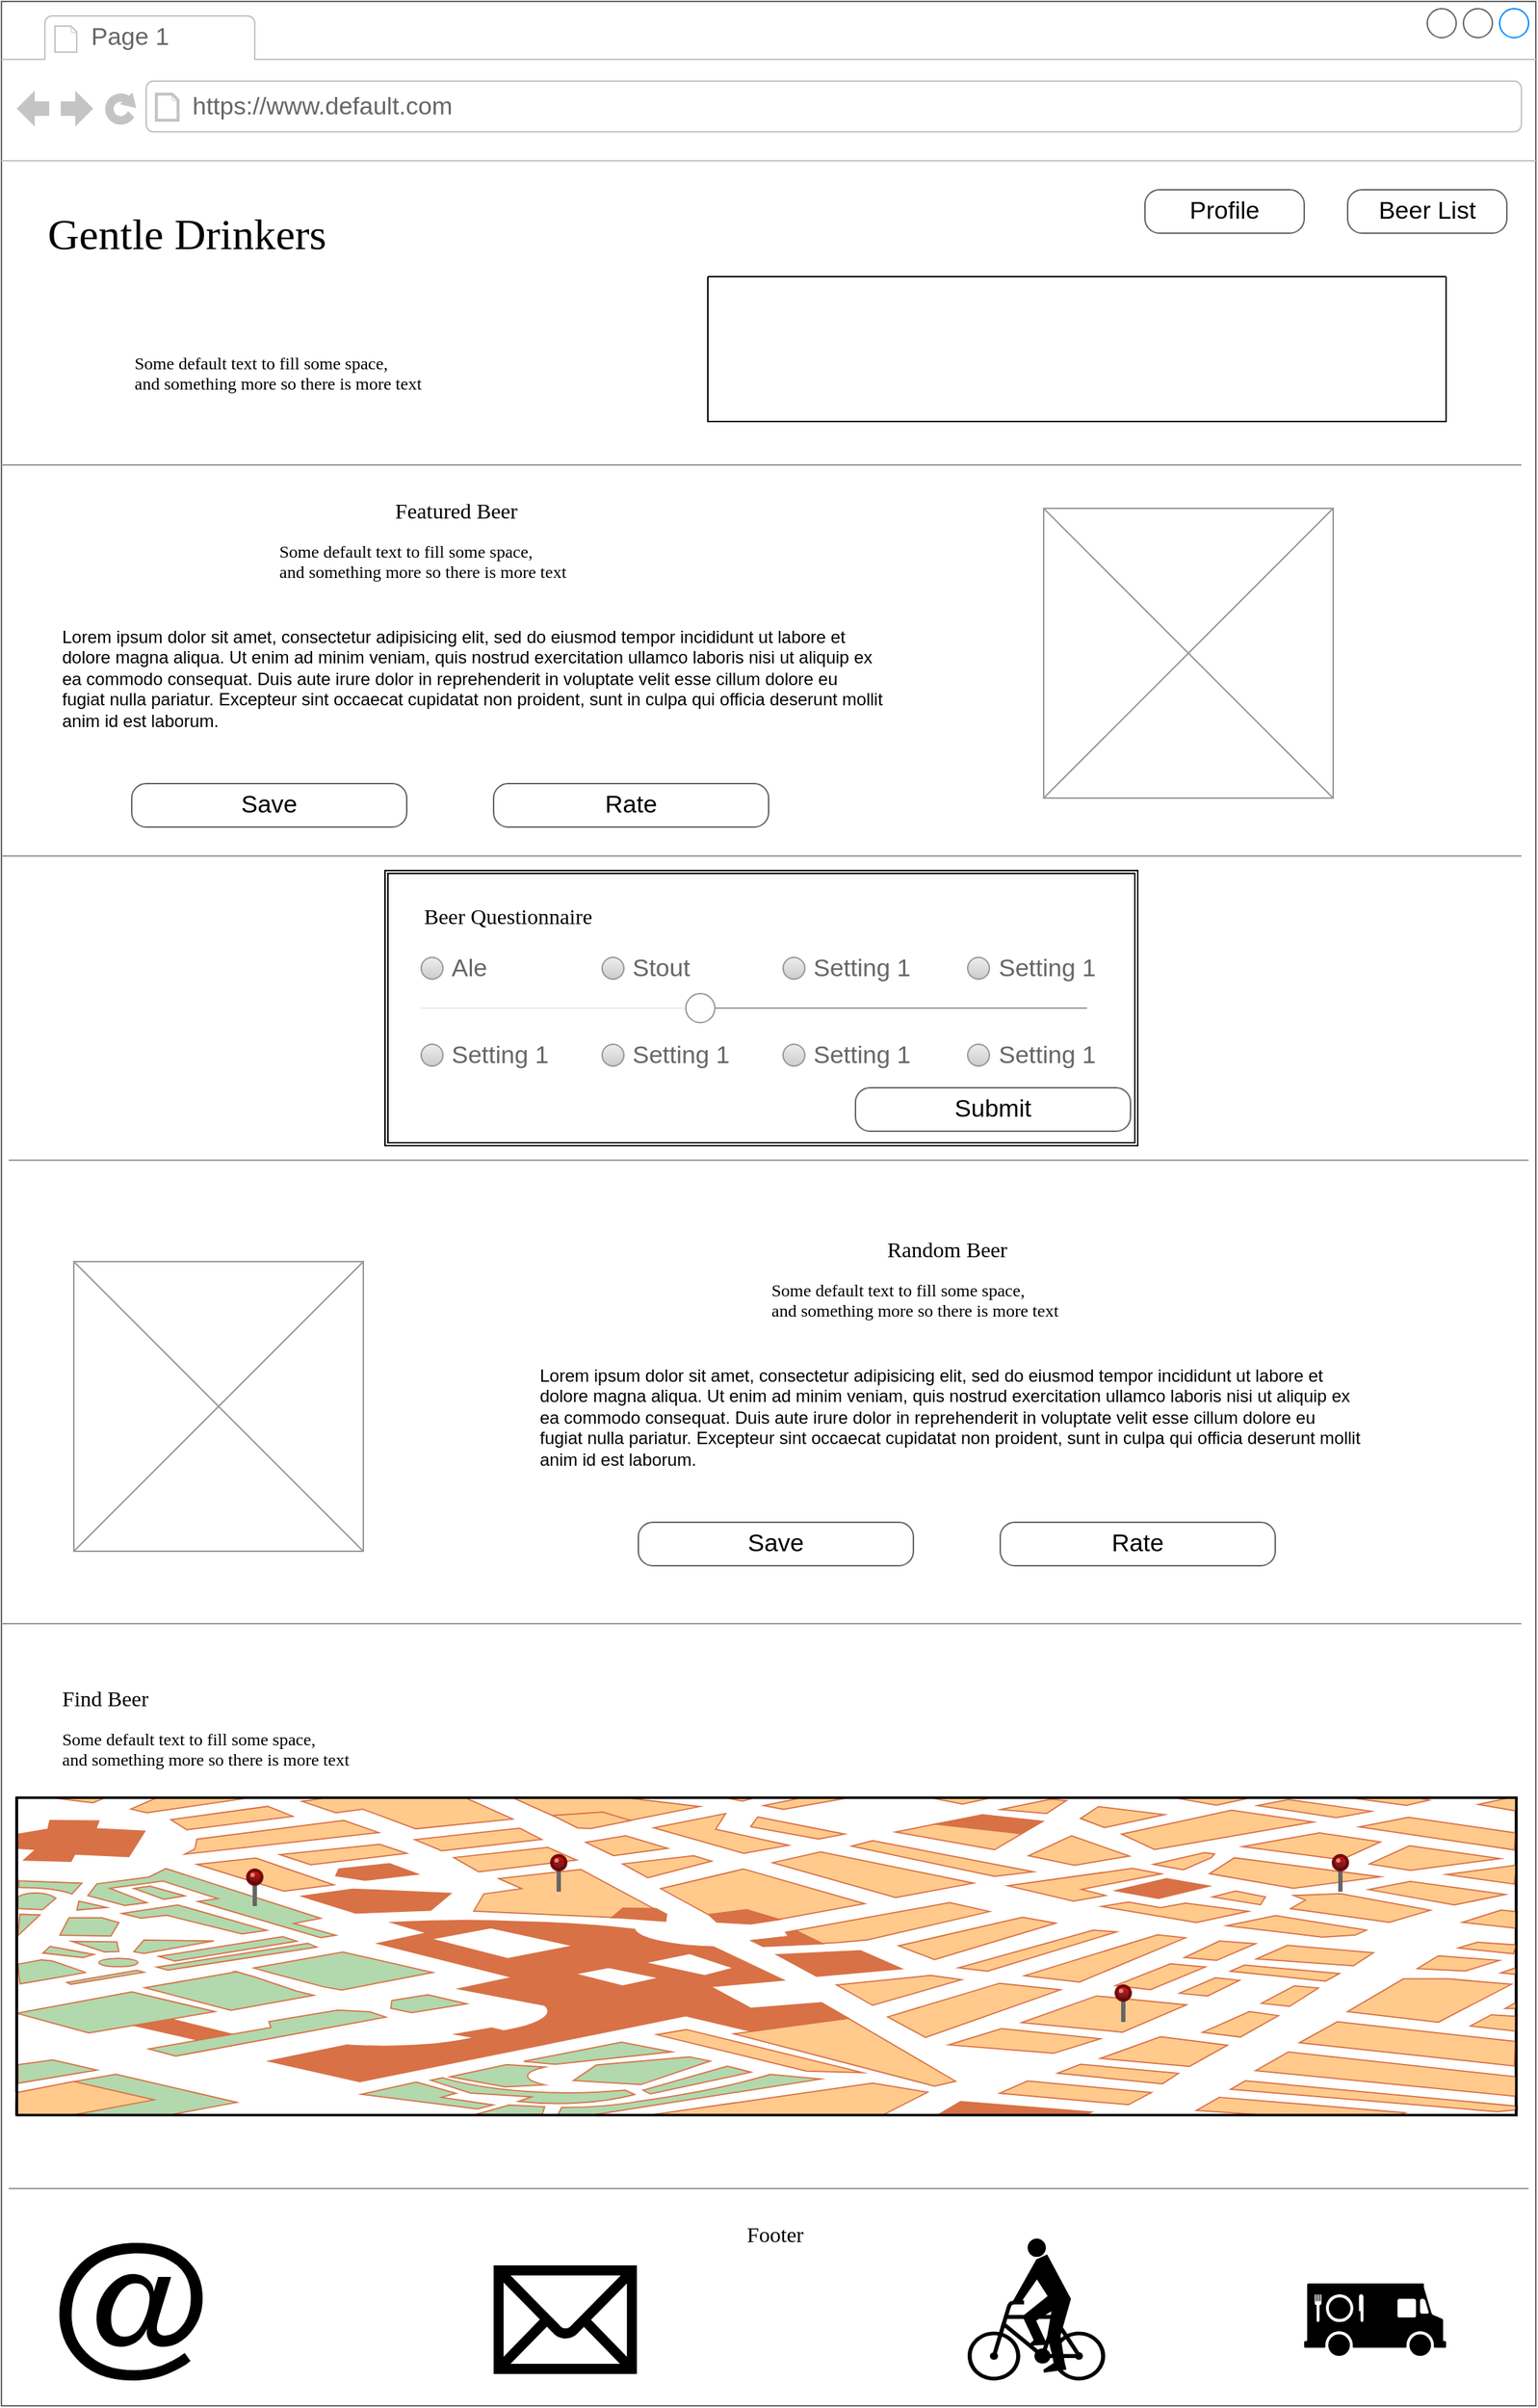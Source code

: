<mxfile version="14.9.8" type="device" pages="4"><diagram name="Page-1" id="2cc2dc42-3aac-f2a9-1cec-7a8b7cbee084"><mxGraphModel dx="2844" dy="1810" grid="1" gridSize="10" guides="1" tooltips="1" connect="1" arrows="1" fold="1" page="1" pageScale="1" pageWidth="1100" pageHeight="850" background="#ffffff" math="0" shadow="0"><root><mxCell id="0"/><mxCell id="1" parent="0"/><mxCell id="7026571954dc6520-1" value="" style="strokeWidth=1;shadow=0;dashed=0;align=center;html=1;shape=mxgraph.mockup.containers.browserWindow;rSize=0;strokeColor=#666666;mainText=,;recursiveResize=0;rounded=0;labelBackgroundColor=none;fontFamily=Verdana;fontSize=12" parent="1" vertex="1"><mxGeometry x="30" y="20" width="1060" height="1660" as="geometry"/></mxCell><mxCell id="7026571954dc6520-2" value="Page 1" style="strokeWidth=1;shadow=0;dashed=0;align=center;html=1;shape=mxgraph.mockup.containers.anchor;fontSize=17;fontColor=#666666;align=left;" parent="7026571954dc6520-1" vertex="1"><mxGeometry x="60" y="12" width="110" height="26" as="geometry"/></mxCell><mxCell id="7026571954dc6520-3" value="https://www.default.com" style="strokeWidth=1;shadow=0;dashed=0;align=center;html=1;shape=mxgraph.mockup.containers.anchor;rSize=0;fontSize=17;fontColor=#666666;align=left;" parent="7026571954dc6520-1" vertex="1"><mxGeometry x="130" y="60" width="250" height="26" as="geometry"/></mxCell><mxCell id="7026571954dc6520-4" value="Gentle Drinkers" style="text;html=1;points=[];align=left;verticalAlign=top;spacingTop=-4;fontSize=30;fontFamily=Verdana" parent="7026571954dc6520-1" vertex="1"><mxGeometry x="30" y="140" width="340" height="50" as="geometry"/></mxCell><mxCell id="7026571954dc6520-7" value="Some default text to fill some space, and&amp;nbsp;&lt;span&gt;something more so there is more text&lt;/span&gt;" style="text;html=1;points=[];align=left;verticalAlign=top;spacingTop=-4;fontSize=12;fontFamily=Verdana;whiteSpace=wrap;" parent="7026571954dc6520-1" vertex="1"><mxGeometry x="90" y="240" width="240" height="40" as="geometry"/></mxCell><mxCell id="7026571954dc6520-15" value="" style="verticalLabelPosition=bottom;shadow=0;dashed=0;align=center;html=1;verticalAlign=top;strokeWidth=1;shape=mxgraph.mockup.markup.line;strokeColor=#999999;rounded=0;labelBackgroundColor=none;fillColor=#ffffff;fontFamily=Verdana;fontSize=12;fontColor=#000000;" parent="7026571954dc6520-1" vertex="1"><mxGeometry y="310" width="1050" height="20" as="geometry"/></mxCell><mxCell id="7026571954dc6520-16" value="Featured Beer" style="text;html=1;points=[];align=left;verticalAlign=top;spacingTop=-4;fontSize=15;fontFamily=Verdana" parent="7026571954dc6520-1" vertex="1"><mxGeometry x="270" y="340" width="170" height="30" as="geometry"/></mxCell><mxCell id="7026571954dc6520-17" value="Lorem ipsum dolor sit amet, consectetur adipisicing elit, sed do eiusmod tempor incididunt ut labore et dolore magna aliqua. Ut enim ad minim veniam, quis nostrud exercitation ullamco laboris nisi ut aliquip ex ea commodo consequat. Duis aute irure dolor in reprehenderit in voluptate velit esse cillum dolore eu fugiat nulla pariatur. Excepteur sint occaecat cupidatat non proident, sunt in culpa qui officia deserunt mollit anim id est laborum.&lt;br&gt;" style="text;spacingTop=-5;whiteSpace=wrap;html=1;align=left;fontSize=12;fontFamily=Helvetica;fillColor=none;strokeColor=none;rounded=0;shadow=1;labelBackgroundColor=none;" parent="7026571954dc6520-1" vertex="1"><mxGeometry x="40" y="430" width="570" height="80" as="geometry"/></mxCell><mxCell id="7026571954dc6520-18" value="Save" style="strokeWidth=1;shadow=0;dashed=0;align=center;html=1;shape=mxgraph.mockup.buttons.button;strokeColor=#666666;mainText=;buttonStyle=round;fontSize=17;fontStyle=0;fillColor=none;whiteSpace=wrap;rounded=0;labelBackgroundColor=none;" parent="7026571954dc6520-1" vertex="1"><mxGeometry x="90" y="540" width="190" height="30" as="geometry"/></mxCell><mxCell id="7026571954dc6520-19" value="Rate" style="strokeWidth=1;shadow=0;dashed=0;align=center;html=1;shape=mxgraph.mockup.buttons.button;strokeColor=#666666;mainText=;buttonStyle=round;fontSize=17;fontStyle=0;fillColor=none;whiteSpace=wrap;rounded=0;labelBackgroundColor=none;" parent="7026571954dc6520-1" vertex="1"><mxGeometry x="340" y="540" width="190" height="30" as="geometry"/></mxCell><mxCell id="7026571954dc6520-21" value="" style="verticalLabelPosition=bottom;shadow=0;dashed=0;align=center;html=1;verticalAlign=top;strokeWidth=1;shape=mxgraph.mockup.markup.line;strokeColor=#999999;rounded=0;labelBackgroundColor=none;fillColor=#ffffff;fontFamily=Verdana;fontSize=12;fontColor=#000000;" parent="7026571954dc6520-1" vertex="1"><mxGeometry y="580" width="1050" height="20" as="geometry"/></mxCell><mxCell id="7026571954dc6520-22" value="" style="verticalLabelPosition=bottom;shadow=0;dashed=0;align=center;html=1;verticalAlign=top;strokeWidth=1;shape=mxgraph.mockup.graphics.simpleIcon;strokeColor=#999999;fillColor=#ffffff;rounded=0;labelBackgroundColor=none;fontFamily=Verdana;fontSize=12;fontColor=#000000;" parent="7026571954dc6520-1" vertex="1"><mxGeometry x="50" y="870" width="200" height="200" as="geometry"/></mxCell><mxCell id="7IUc88wPTl6A49TmTNuR-1" value="Some default text to fill some space, and&amp;nbsp;&lt;span&gt;something more so there is more text&lt;/span&gt;" style="text;html=1;points=[];align=left;verticalAlign=top;spacingTop=-4;fontSize=12;fontFamily=Verdana;whiteSpace=wrap;" parent="7026571954dc6520-1" vertex="1"><mxGeometry x="190" y="370" width="240" height="40" as="geometry"/></mxCell><mxCell id="7IUc88wPTl6A49TmTNuR-3" value="" style="verticalLabelPosition=bottom;shadow=0;dashed=0;align=center;html=1;verticalAlign=top;strokeWidth=1;shape=mxgraph.mockup.graphics.simpleIcon;strokeColor=#999999;fillColor=#ffffff;rounded=0;labelBackgroundColor=none;fontFamily=Verdana;fontSize=12;fontColor=#000000;" parent="7026571954dc6520-1" vertex="1"><mxGeometry x="720" y="350" width="200" height="200" as="geometry"/></mxCell><mxCell id="7IUc88wPTl6A49TmTNuR-4" value="Random Beer" style="text;html=1;points=[];align=left;verticalAlign=top;spacingTop=-4;fontSize=15;fontFamily=Verdana" parent="7026571954dc6520-1" vertex="1"><mxGeometry x="610" y="850" width="170" height="30" as="geometry"/></mxCell><mxCell id="7IUc88wPTl6A49TmTNuR-5" value="Lorem ipsum dolor sit amet, consectetur adipisicing elit, sed do eiusmod tempor incididunt ut labore et dolore magna aliqua. Ut enim ad minim veniam, quis nostrud exercitation ullamco laboris nisi ut aliquip ex ea commodo consequat. Duis aute irure dolor in reprehenderit in voluptate velit esse cillum dolore eu fugiat nulla pariatur. Excepteur sint occaecat cupidatat non proident, sunt in culpa qui officia deserunt mollit anim id est laborum.&lt;br&gt;" style="text;spacingTop=-5;whiteSpace=wrap;html=1;align=left;fontSize=12;fontFamily=Helvetica;fillColor=none;strokeColor=none;rounded=0;shadow=1;labelBackgroundColor=none;" parent="7026571954dc6520-1" vertex="1"><mxGeometry x="370" y="940" width="570" height="80" as="geometry"/></mxCell><mxCell id="7IUc88wPTl6A49TmTNuR-6" value="Save" style="strokeWidth=1;shadow=0;dashed=0;align=center;html=1;shape=mxgraph.mockup.buttons.button;strokeColor=#666666;mainText=;buttonStyle=round;fontSize=17;fontStyle=0;fillColor=none;whiteSpace=wrap;rounded=0;labelBackgroundColor=none;" parent="7026571954dc6520-1" vertex="1"><mxGeometry x="440" y="1050" width="190" height="30" as="geometry"/></mxCell><mxCell id="7IUc88wPTl6A49TmTNuR-7" value="Rate" style="strokeWidth=1;shadow=0;dashed=0;align=center;html=1;shape=mxgraph.mockup.buttons.button;strokeColor=#666666;mainText=;buttonStyle=round;fontSize=17;fontStyle=0;fillColor=none;whiteSpace=wrap;rounded=0;labelBackgroundColor=none;" parent="7026571954dc6520-1" vertex="1"><mxGeometry x="690" y="1050" width="190" height="30" as="geometry"/></mxCell><mxCell id="7IUc88wPTl6A49TmTNuR-8" value="Some default text to fill some space, and&amp;nbsp;&lt;span&gt;something more so there is more text&lt;/span&gt;" style="text;html=1;points=[];align=left;verticalAlign=top;spacingTop=-4;fontSize=12;fontFamily=Verdana;whiteSpace=wrap;" parent="7026571954dc6520-1" vertex="1"><mxGeometry x="530" y="880" width="240" height="40" as="geometry"/></mxCell><mxCell id="7IUc88wPTl6A49TmTNuR-10" value="" style="verticalLabelPosition=bottom;shadow=0;dashed=0;align=center;html=1;verticalAlign=top;strokeWidth=1;shape=mxgraph.mockup.markup.line;strokeColor=#999999;rounded=0;labelBackgroundColor=none;fillColor=#ffffff;fontFamily=Verdana;fontSize=12;fontColor=#000000;" parent="7026571954dc6520-1" vertex="1"><mxGeometry y="1110" width="1050" height="20" as="geometry"/></mxCell><mxCell id="7IUc88wPTl6A49TmTNuR-11" value="" style="verticalLabelPosition=bottom;shadow=0;dashed=0;align=center;html=1;verticalAlign=top;strokeWidth=1;shape=mxgraph.mockup.markup.line;strokeColor=#999999;rounded=0;labelBackgroundColor=none;fillColor=#ffffff;fontFamily=Verdana;fontSize=12;fontColor=#000000;" parent="7026571954dc6520-1" vertex="1"><mxGeometry x="5" y="790" width="1050" height="20" as="geometry"/></mxCell><mxCell id="7IUc88wPTl6A49TmTNuR-17" value="" style="shape=ext;double=1;rounded=0;whiteSpace=wrap;html=1;" parent="7026571954dc6520-1" vertex="1"><mxGeometry x="265" y="600" width="520" height="190" as="geometry"/></mxCell><mxCell id="7IUc88wPTl6A49TmTNuR-18" value="Beer Questionnaire" style="text;html=1;points=[];align=left;verticalAlign=top;spacingTop=-4;fontSize=15;fontFamily=Verdana" parent="7026571954dc6520-1" vertex="1"><mxGeometry x="290" y="620" width="170" height="30" as="geometry"/></mxCell><mxCell id="7IUc88wPTl6A49TmTNuR-19" value="" style="verticalLabelPosition=bottom;shadow=0;dashed=0;align=center;html=1;verticalAlign=top;strokeWidth=1;shape=mxgraph.mockup.forms.horSlider;strokeColor=#999999;sliderStyle=basic;sliderPos=41.739;handleStyle=circle;fillColor2=#ddeeff;" parent="7026571954dc6520-1" vertex="1"><mxGeometry x="290" y="690" width="460" height="10" as="geometry"/></mxCell><mxCell id="7IUc88wPTl6A49TmTNuR-23" value="Ale" style="shape=ellipse;fillColor=#eeeeee;strokeColor=#999999;gradientColor=#cccccc;html=1;align=left;spacingLeft=4;fontSize=17;fontColor=#666666;labelPosition=right;shadow=0;" parent="7026571954dc6520-1" vertex="1"><mxGeometry x="290" y="660" width="15" height="15" as="geometry"/></mxCell><mxCell id="7IUc88wPTl6A49TmTNuR-22" value="Stout" style="shape=ellipse;fillColor=#eeeeee;strokeColor=#999999;gradientColor=#cccccc;html=1;align=left;spacingLeft=4;fontSize=17;fontColor=#666666;labelPosition=right;shadow=0;" parent="7026571954dc6520-1" vertex="1"><mxGeometry x="415" y="660" width="15" height="15" as="geometry"/></mxCell><mxCell id="7IUc88wPTl6A49TmTNuR-21" value="Setting 1" style="shape=ellipse;fillColor=#eeeeee;strokeColor=#999999;gradientColor=#cccccc;html=1;align=left;spacingLeft=4;fontSize=17;fontColor=#666666;labelPosition=right;shadow=0;" parent="7026571954dc6520-1" vertex="1"><mxGeometry x="540" y="660" width="15" height="15" as="geometry"/></mxCell><mxCell id="7IUc88wPTl6A49TmTNuR-20" value="Setting 1" style="shape=ellipse;fillColor=#eeeeee;strokeColor=#999999;gradientColor=#cccccc;html=1;align=left;spacingLeft=4;fontSize=17;fontColor=#666666;labelPosition=right;shadow=0;" parent="7026571954dc6520-1" vertex="1"><mxGeometry x="667.5" y="660" width="15" height="15" as="geometry"/></mxCell><mxCell id="7IUc88wPTl6A49TmTNuR-26" value="Setting 1" style="shape=ellipse;fillColor=#eeeeee;strokeColor=#999999;gradientColor=#cccccc;html=1;align=left;spacingLeft=4;fontSize=17;fontColor=#666666;labelPosition=right;shadow=0;" parent="7026571954dc6520-1" vertex="1"><mxGeometry x="290" y="720" width="15" height="15" as="geometry"/></mxCell><mxCell id="7IUc88wPTl6A49TmTNuR-27" value="Setting 1" style="shape=ellipse;fillColor=#eeeeee;strokeColor=#999999;gradientColor=#cccccc;html=1;align=left;spacingLeft=4;fontSize=17;fontColor=#666666;labelPosition=right;shadow=0;" parent="7026571954dc6520-1" vertex="1"><mxGeometry x="415" y="720" width="15" height="15" as="geometry"/></mxCell><mxCell id="7IUc88wPTl6A49TmTNuR-28" value="Setting 1" style="shape=ellipse;fillColor=#eeeeee;strokeColor=#999999;gradientColor=#cccccc;html=1;align=left;spacingLeft=4;fontSize=17;fontColor=#666666;labelPosition=right;shadow=0;" parent="7026571954dc6520-1" vertex="1"><mxGeometry x="540" y="720" width="15" height="15" as="geometry"/></mxCell><mxCell id="7IUc88wPTl6A49TmTNuR-29" value="Setting 1" style="shape=ellipse;fillColor=#eeeeee;strokeColor=#999999;gradientColor=#cccccc;html=1;align=left;spacingLeft=4;fontSize=17;fontColor=#666666;labelPosition=right;shadow=0;" parent="7026571954dc6520-1" vertex="1"><mxGeometry x="667.5" y="720" width="15" height="15" as="geometry"/></mxCell><mxCell id="7IUc88wPTl6A49TmTNuR-30" value="Find Beer" style="text;html=1;points=[];align=left;verticalAlign=top;spacingTop=-4;fontSize=15;fontFamily=Verdana" parent="7026571954dc6520-1" vertex="1"><mxGeometry x="40" y="1160" width="170" height="30" as="geometry"/></mxCell><mxCell id="7IUc88wPTl6A49TmTNuR-31" value="Some default text to fill some space, and&amp;nbsp;&lt;span&gt;something more so there is more text&lt;/span&gt;" style="text;html=1;points=[];align=left;verticalAlign=top;spacingTop=-4;fontSize=12;fontFamily=Verdana;whiteSpace=wrap;" parent="7026571954dc6520-1" vertex="1"><mxGeometry x="40" y="1190" width="240" height="40" as="geometry"/></mxCell><mxCell id="7IUc88wPTl6A49TmTNuR-32" value="" style="verticalLabelPosition=bottom;shadow=0;dashed=0;align=center;html=1;verticalAlign=top;strokeWidth=1;shape=mxgraph.mockup.misc.map;" parent="7026571954dc6520-1" vertex="1"><mxGeometry x="10" y="1240" width="1040" height="220" as="geometry"/></mxCell><mxCell id="7IUc88wPTl6A49TmTNuR-36" value="" style="verticalLabelPosition=top;shadow=0;dashed=0;align=center;html=1;verticalAlign=bottom;strokeWidth=1;shape=mxgraph.mockup.misc.pin;fillColor2=#dd0000;fillColor3=#440000;strokeColor=#660000;" parent="7026571954dc6520-1" vertex="1"><mxGeometry x="170" y="1290" width="10" height="25" as="geometry"/></mxCell><mxCell id="7IUc88wPTl6A49TmTNuR-35" value="" style="verticalLabelPosition=top;shadow=0;dashed=0;align=center;html=1;verticalAlign=bottom;strokeWidth=1;shape=mxgraph.mockup.misc.pin;fillColor2=#dd0000;fillColor3=#440000;strokeColor=#660000;" parent="7026571954dc6520-1" vertex="1"><mxGeometry x="920" y="1280" width="10" height="25" as="geometry"/></mxCell><mxCell id="7IUc88wPTl6A49TmTNuR-34" value="" style="verticalLabelPosition=top;shadow=0;dashed=0;align=center;html=1;verticalAlign=bottom;strokeWidth=1;shape=mxgraph.mockup.misc.pin;fillColor2=#dd0000;fillColor3=#440000;strokeColor=#660000;" parent="7026571954dc6520-1" vertex="1"><mxGeometry x="770" y="1370" width="10" height="25" as="geometry"/></mxCell><mxCell id="7IUc88wPTl6A49TmTNuR-33" value="" style="verticalLabelPosition=top;shadow=0;dashed=0;align=center;html=1;verticalAlign=bottom;strokeWidth=1;shape=mxgraph.mockup.misc.pin;fillColor2=#dd0000;fillColor3=#440000;strokeColor=#660000;" parent="7026571954dc6520-1" vertex="1"><mxGeometry x="380" y="1280" width="10" height="25" as="geometry"/></mxCell><mxCell id="7IUc88wPTl6A49TmTNuR-45" value="" style="verticalLabelPosition=bottom;shadow=0;dashed=0;align=center;html=1;verticalAlign=top;strokeWidth=1;shape=mxgraph.mockup.markup.line;strokeColor=#999999;rounded=0;labelBackgroundColor=none;fillColor=#ffffff;fontFamily=Verdana;fontSize=12;fontColor=#000000;" parent="7026571954dc6520-1" vertex="1"><mxGeometry x="5" y="1500" width="1050" height="20" as="geometry"/></mxCell><mxCell id="7IUc88wPTl6A49TmTNuR-46" value="Footer" style="text;html=1;points=[];align=left;verticalAlign=top;spacingTop=-4;fontSize=15;fontFamily=Verdana" parent="7026571954dc6520-1" vertex="1"><mxGeometry x="512.5" y="1530" width="170" height="30" as="geometry"/></mxCell><mxCell id="7IUc88wPTl6A49TmTNuR-50" value="" style="shape=mxgraph.signs.food.food_truck;html=1;pointerEvents=1;fillColor=#000000;strokeColor=none;verticalLabelPosition=bottom;verticalAlign=top;align=center;" parent="7026571954dc6520-1" vertex="1"><mxGeometry x="900" y="1575.5" width="98" height="50" as="geometry"/></mxCell><mxCell id="7IUc88wPTl6A49TmTNuR-49" value="" style="shape=mxgraph.signs.transportation.bicycler;html=1;pointerEvents=1;fillColor=#000000;strokeColor=none;verticalLabelPosition=bottom;verticalAlign=top;align=center;" parent="7026571954dc6520-1" vertex="1"><mxGeometry x="667.5" y="1544.5" width="95" height="98" as="geometry"/></mxCell><mxCell id="7IUc88wPTl6A49TmTNuR-48" value="" style="shape=mxgraph.signs.tech.mail;html=1;pointerEvents=1;fillColor=#000000;strokeColor=none;verticalLabelPosition=bottom;verticalAlign=top;align=center;" parent="7026571954dc6520-1" vertex="1"><mxGeometry x="340" y="1563" width="99" height="75" as="geometry"/></mxCell><mxCell id="7IUc88wPTl6A49TmTNuR-47" value="" style="shape=mxgraph.signs.tech.at_2;html=1;pointerEvents=1;fillColor=#000000;strokeColor=none;verticalLabelPosition=bottom;verticalAlign=top;align=center;" parent="7026571954dc6520-1" vertex="1"><mxGeometry x="40" y="1547.5" width="99" height="95" as="geometry"/></mxCell><mxCell id="7IUc88wPTl6A49TmTNuR-53" value="Profile" style="strokeWidth=1;shadow=0;dashed=0;align=center;html=1;shape=mxgraph.mockup.buttons.button;strokeColor=#666666;mainText=;buttonStyle=round;fontSize=17;fontStyle=0;fillColor=none;whiteSpace=wrap;rounded=0;labelBackgroundColor=none;" parent="7026571954dc6520-1" vertex="1"><mxGeometry x="790" y="130" width="110" height="30" as="geometry"/></mxCell><mxCell id="7IUc88wPTl6A49TmTNuR-54" value="Beer List" style="strokeWidth=1;shadow=0;dashed=0;align=center;html=1;shape=mxgraph.mockup.buttons.button;strokeColor=#666666;mainText=;buttonStyle=round;fontSize=17;fontStyle=0;fillColor=none;whiteSpace=wrap;rounded=0;labelBackgroundColor=none;" parent="7026571954dc6520-1" vertex="1"><mxGeometry x="930" y="130" width="110" height="30" as="geometry"/></mxCell><mxCell id="7IUc88wPTl6A49TmTNuR-56" value="Submit" style="strokeWidth=1;shadow=0;dashed=0;align=center;html=1;shape=mxgraph.mockup.buttons.button;strokeColor=#666666;mainText=;buttonStyle=round;fontSize=17;fontStyle=0;fillColor=none;whiteSpace=wrap;rounded=0;labelBackgroundColor=none;" parent="7026571954dc6520-1" vertex="1"><mxGeometry x="590" y="750" width="190" height="30" as="geometry"/></mxCell><mxCell id="hmkOoY7rfdF6z8mXdAG2-1" value="" style="swimlane;startSize=0;" vertex="1" parent="7026571954dc6520-1"><mxGeometry x="488" y="190" width="510" height="100" as="geometry"/></mxCell></root></mxGraphModel></diagram><diagram name="Copy of Page-1" id="T-hUpK9sjAAeQsQg9N2R"><mxGraphModel dx="2370" dy="2358" grid="1" gridSize="10" guides="1" tooltips="1" connect="1" arrows="1" fold="1" page="1" pageScale="1" pageWidth="1100" pageHeight="850" background="#ffffff" math="0" shadow="0"><root><mxCell id="Yth8OMiAWVA4eDO9VLte-0"/><mxCell id="Yth8OMiAWVA4eDO9VLte-1" parent="Yth8OMiAWVA4eDO9VLte-0"/><mxCell id="Yth8OMiAWVA4eDO9VLte-2" value="" style="strokeWidth=1;shadow=0;dashed=0;align=center;html=1;shape=mxgraph.mockup.containers.browserWindow;rSize=0;strokeColor=#666666;mainText=,;recursiveResize=0;rounded=0;labelBackgroundColor=none;fontFamily=Verdana;fontSize=12" vertex="1" parent="Yth8OMiAWVA4eDO9VLte-1"><mxGeometry x="30" y="-20" width="1060" height="1660" as="geometry"/></mxCell><mxCell id="Yth8OMiAWVA4eDO9VLte-3" value="Page 1" style="strokeWidth=1;shadow=0;dashed=0;align=center;html=1;shape=mxgraph.mockup.containers.anchor;fontSize=17;fontColor=#666666;align=left;" vertex="1" parent="Yth8OMiAWVA4eDO9VLte-2"><mxGeometry x="60" y="12" width="110" height="26" as="geometry"/></mxCell><mxCell id="Yth8OMiAWVA4eDO9VLte-4" value="https://www.default.com" style="strokeWidth=1;shadow=0;dashed=0;align=center;html=1;shape=mxgraph.mockup.containers.anchor;rSize=0;fontSize=17;fontColor=#666666;align=left;" vertex="1" parent="Yth8OMiAWVA4eDO9VLte-2"><mxGeometry x="130" y="60" width="250" height="26" as="geometry"/></mxCell><mxCell id="Yth8OMiAWVA4eDO9VLte-5" value="Gentle Drinkers" style="text;html=1;points=[];align=left;verticalAlign=top;spacingTop=-4;fontSize=30;fontFamily=Verdana" vertex="1" parent="Yth8OMiAWVA4eDO9VLte-2"><mxGeometry x="30" y="140" width="340" height="50" as="geometry"/></mxCell><mxCell id="Yth8OMiAWVA4eDO9VLte-6" value="Some default text to fill some space, and&amp;nbsp;&lt;span&gt;something more so there is more text&lt;/span&gt;" style="text;html=1;points=[];align=left;verticalAlign=top;spacingTop=-4;fontSize=12;fontFamily=Verdana;whiteSpace=wrap;" vertex="1" parent="Yth8OMiAWVA4eDO9VLte-2"><mxGeometry x="90" y="240" width="240" height="40" as="geometry"/></mxCell><mxCell id="Yth8OMiAWVA4eDO9VLte-7" value="" style="verticalLabelPosition=bottom;shadow=0;dashed=0;align=center;html=1;verticalAlign=top;strokeWidth=1;shape=mxgraph.mockup.markup.line;strokeColor=#999999;rounded=0;labelBackgroundColor=none;fillColor=#ffffff;fontFamily=Verdana;fontSize=12;fontColor=#000000;" vertex="1" parent="Yth8OMiAWVA4eDO9VLte-2"><mxGeometry y="310" width="1050" height="20" as="geometry"/></mxCell><mxCell id="Yth8OMiAWVA4eDO9VLte-10" value="Save" style="strokeWidth=1;shadow=0;dashed=0;align=center;html=1;shape=mxgraph.mockup.buttons.button;strokeColor=#666666;mainText=;buttonStyle=round;fontSize=17;fontStyle=0;fillColor=none;whiteSpace=wrap;rounded=0;labelBackgroundColor=none;" vertex="1" parent="Yth8OMiAWVA4eDO9VLte-2"><mxGeometry x="725" y="560" width="190" height="30" as="geometry"/></mxCell><mxCell id="Yth8OMiAWVA4eDO9VLte-11" value="Rate" style="strokeWidth=1;shadow=0;dashed=0;align=center;html=1;shape=mxgraph.mockup.buttons.button;strokeColor=#666666;mainText=;buttonStyle=round;fontSize=17;fontStyle=0;fillColor=none;whiteSpace=wrap;rounded=0;labelBackgroundColor=none;" vertex="1" parent="Yth8OMiAWVA4eDO9VLte-2"><mxGeometry x="720" y="810" width="190" height="30" as="geometry"/></mxCell><mxCell id="Yth8OMiAWVA4eDO9VLte-8" value="Featured Beer" style="text;html=1;points=[];align=left;verticalAlign=top;spacingTop=-4;fontSize=15;fontFamily=Verdana" vertex="1" parent="Yth8OMiAWVA4eDO9VLte-2"><mxGeometry x="730" y="485" width="170" height="30" as="geometry"/></mxCell><mxCell id="Yth8OMiAWVA4eDO9VLte-15" value="" style="verticalLabelPosition=bottom;shadow=0;dashed=0;align=center;html=1;verticalAlign=top;strokeWidth=1;shape=mxgraph.mockup.graphics.simpleIcon;strokeColor=#999999;fillColor=#ffffff;rounded=0;labelBackgroundColor=none;fontFamily=Verdana;fontSize=12;fontColor=#000000;" vertex="1" parent="Yth8OMiAWVA4eDO9VLte-2"><mxGeometry x="725" y="340" width="200" height="200" as="geometry"/></mxCell><mxCell id="Yth8OMiAWVA4eDO9VLte-13" value="" style="verticalLabelPosition=bottom;shadow=0;dashed=0;align=center;html=1;verticalAlign=top;strokeWidth=1;shape=mxgraph.mockup.graphics.simpleIcon;strokeColor=#999999;fillColor=#ffffff;rounded=0;labelBackgroundColor=none;fontFamily=Verdana;fontSize=12;fontColor=#000000;" vertex="1" parent="Yth8OMiAWVA4eDO9VLte-2"><mxGeometry x="720" y="600" width="200" height="200" as="geometry"/></mxCell><mxCell id="Yth8OMiAWVA4eDO9VLte-14" value="Some default text to fill some space, and&amp;nbsp;&lt;span&gt;something more so there is more text&lt;/span&gt;" style="text;html=1;points=[];align=left;verticalAlign=top;spacingTop=-4;fontSize=12;fontFamily=Verdana;whiteSpace=wrap;" vertex="1" parent="Yth8OMiAWVA4eDO9VLte-2"><mxGeometry x="710" y="510" width="240" height="40" as="geometry"/></mxCell><mxCell id="Yth8OMiAWVA4eDO9VLte-16" value="Random Beer" style="text;html=1;points=[];align=left;verticalAlign=top;spacingTop=-4;fontSize=15;fontFamily=Verdana" vertex="1" parent="Yth8OMiAWVA4eDO9VLte-2"><mxGeometry x="745" y="720" width="170" height="30" as="geometry"/></mxCell><mxCell id="Yth8OMiAWVA4eDO9VLte-21" value="" style="verticalLabelPosition=bottom;shadow=0;dashed=0;align=center;html=1;verticalAlign=top;strokeWidth=1;shape=mxgraph.mockup.markup.line;strokeColor=#999999;rounded=0;labelBackgroundColor=none;fillColor=#ffffff;fontFamily=Verdana;fontSize=12;fontColor=#000000;" vertex="1" parent="Yth8OMiAWVA4eDO9VLte-2"><mxGeometry y="910" width="1050" height="20" as="geometry"/></mxCell><mxCell id="Yth8OMiAWVA4eDO9VLte-20" value="Some default text to fill some space, and&amp;nbsp;&lt;span&gt;something more so there is more text&lt;/span&gt;" style="text;html=1;points=[];align=left;verticalAlign=top;spacingTop=-4;fontSize=12;fontFamily=Verdana;whiteSpace=wrap;" vertex="1" parent="Yth8OMiAWVA4eDO9VLte-2"><mxGeometry x="720" y="760" width="240" height="40" as="geometry"/></mxCell><mxCell id="Yth8OMiAWVA4eDO9VLte-23" value="" style="shape=ext;double=1;rounded=0;whiteSpace=wrap;html=1;" vertex="1" parent="Yth8OMiAWVA4eDO9VLte-2"><mxGeometry x="20" y="330" width="240" height="390" as="geometry"/></mxCell><mxCell id="Yth8OMiAWVA4eDO9VLte-24" value="Beer Questionnaire" style="text;html=1;points=[];align=left;verticalAlign=top;spacingTop=-4;fontSize=15;fontFamily=Verdana" vertex="1" parent="Yth8OMiAWVA4eDO9VLte-2"><mxGeometry x="40" y="340" width="170" height="30" as="geometry"/></mxCell><mxCell id="Yth8OMiAWVA4eDO9VLte-25" value="" style="verticalLabelPosition=bottom;shadow=0;dashed=0;align=center;html=1;verticalAlign=top;strokeWidth=1;shape=mxgraph.mockup.forms.horSlider;strokeColor=#999999;sliderStyle=basic;sliderPos=41.739;handleStyle=circle;fillColor2=#ddeeff;" vertex="1" parent="Yth8OMiAWVA4eDO9VLte-2"><mxGeometry x="40" y="410" width="190" height="10" as="geometry"/></mxCell><mxCell id="Yth8OMiAWVA4eDO9VLte-26" value="Ale" style="shape=ellipse;fillColor=#eeeeee;strokeColor=#999999;gradientColor=#cccccc;html=1;align=left;spacingLeft=4;fontSize=17;fontColor=#666666;labelPosition=right;shadow=0;" vertex="1" parent="Yth8OMiAWVA4eDO9VLte-2"><mxGeometry x="40" y="380" width="15" height="15" as="geometry"/></mxCell><mxCell id="Yth8OMiAWVA4eDO9VLte-27" value="Stout" style="shape=ellipse;fillColor=#eeeeee;strokeColor=#999999;gradientColor=#cccccc;html=1;align=left;spacingLeft=4;fontSize=17;fontColor=#666666;labelPosition=right;shadow=0;" vertex="1" parent="Yth8OMiAWVA4eDO9VLte-2"><mxGeometry x="165" y="380" width="15" height="15" as="geometry"/></mxCell><mxCell id="Yth8OMiAWVA4eDO9VLte-28" value="Setting 1" style="shape=ellipse;fillColor=#eeeeee;strokeColor=#999999;gradientColor=#cccccc;html=1;align=left;spacingLeft=4;fontSize=17;fontColor=#666666;labelPosition=right;shadow=0;" vertex="1" parent="Yth8OMiAWVA4eDO9VLte-2"><mxGeometry x="40" y="485" width="15" height="15" as="geometry"/></mxCell><mxCell id="Yth8OMiAWVA4eDO9VLte-29" value="Setting 1" style="shape=ellipse;fillColor=#eeeeee;strokeColor=#999999;gradientColor=#cccccc;html=1;align=left;spacingLeft=4;fontSize=17;fontColor=#666666;labelPosition=right;shadow=0;" vertex="1" parent="Yth8OMiAWVA4eDO9VLte-2"><mxGeometry x="167.5" y="485" width="15" height="15" as="geometry"/></mxCell><mxCell id="Yth8OMiAWVA4eDO9VLte-30" value="Setting 1" style="shape=ellipse;fillColor=#eeeeee;strokeColor=#999999;gradientColor=#cccccc;html=1;align=left;spacingLeft=4;fontSize=17;fontColor=#666666;labelPosition=right;shadow=0;" vertex="1" parent="Yth8OMiAWVA4eDO9VLte-2"><mxGeometry x="40" y="440" width="15" height="15" as="geometry"/></mxCell><mxCell id="Yth8OMiAWVA4eDO9VLte-31" value="Setting 1" style="shape=ellipse;fillColor=#eeeeee;strokeColor=#999999;gradientColor=#cccccc;html=1;align=left;spacingLeft=4;fontSize=17;fontColor=#666666;labelPosition=right;shadow=0;" vertex="1" parent="Yth8OMiAWVA4eDO9VLte-2"><mxGeometry x="165" y="440" width="15" height="15" as="geometry"/></mxCell><mxCell id="Yth8OMiAWVA4eDO9VLte-32" value="Setting 1" style="shape=ellipse;fillColor=#eeeeee;strokeColor=#999999;gradientColor=#cccccc;html=1;align=left;spacingLeft=4;fontSize=17;fontColor=#666666;labelPosition=right;shadow=0;" vertex="1" parent="Yth8OMiAWVA4eDO9VLte-2"><mxGeometry x="40" y="545" width="15" height="15" as="geometry"/></mxCell><mxCell id="Yth8OMiAWVA4eDO9VLte-33" value="Setting 1" style="shape=ellipse;fillColor=#eeeeee;strokeColor=#999999;gradientColor=#cccccc;html=1;align=left;spacingLeft=4;fontSize=17;fontColor=#666666;labelPosition=right;shadow=0;" vertex="1" parent="Yth8OMiAWVA4eDO9VLte-2"><mxGeometry x="167.5" y="545" width="15" height="15" as="geometry"/></mxCell><mxCell id="Yth8OMiAWVA4eDO9VLte-34" value="Find Beer" style="text;html=1;points=[];align=left;verticalAlign=top;spacingTop=-4;fontSize=15;fontFamily=Verdana" vertex="1" parent="Yth8OMiAWVA4eDO9VLte-2"><mxGeometry x="35" y="930" width="170" height="30" as="geometry"/></mxCell><mxCell id="Yth8OMiAWVA4eDO9VLte-35" value="Some default text to fill some space, and&amp;nbsp;&lt;span&gt;something more so there is more text&lt;/span&gt;" style="text;html=1;points=[];align=left;verticalAlign=top;spacingTop=-4;fontSize=12;fontFamily=Verdana;whiteSpace=wrap;" vertex="1" parent="Yth8OMiAWVA4eDO9VLte-2"><mxGeometry x="35" y="960" width="240" height="40" as="geometry"/></mxCell><mxCell id="Yth8OMiAWVA4eDO9VLte-36" value="" style="verticalLabelPosition=bottom;shadow=0;dashed=0;align=center;html=1;verticalAlign=top;strokeWidth=1;shape=mxgraph.mockup.misc.map;" vertex="1" parent="Yth8OMiAWVA4eDO9VLte-2"><mxGeometry x="5" y="1010" width="1040" height="220" as="geometry"/></mxCell><mxCell id="Yth8OMiAWVA4eDO9VLte-37" value="" style="verticalLabelPosition=top;shadow=0;dashed=0;align=center;html=1;verticalAlign=bottom;strokeWidth=1;shape=mxgraph.mockup.misc.pin;fillColor2=#dd0000;fillColor3=#440000;strokeColor=#660000;" vertex="1" parent="Yth8OMiAWVA4eDO9VLte-2"><mxGeometry x="155" y="1090" width="10" height="25" as="geometry"/></mxCell><mxCell id="Yth8OMiAWVA4eDO9VLte-38" value="" style="verticalLabelPosition=top;shadow=0;dashed=0;align=center;html=1;verticalAlign=bottom;strokeWidth=1;shape=mxgraph.mockup.misc.pin;fillColor2=#dd0000;fillColor3=#440000;strokeColor=#660000;" vertex="1" parent="Yth8OMiAWVA4eDO9VLte-2"><mxGeometry x="905" y="1080" width="10" height="25" as="geometry"/></mxCell><mxCell id="Yth8OMiAWVA4eDO9VLte-39" value="" style="verticalLabelPosition=top;shadow=0;dashed=0;align=center;html=1;verticalAlign=bottom;strokeWidth=1;shape=mxgraph.mockup.misc.pin;fillColor2=#dd0000;fillColor3=#440000;strokeColor=#660000;" vertex="1" parent="Yth8OMiAWVA4eDO9VLte-2"><mxGeometry x="755" y="1170" width="10" height="25" as="geometry"/></mxCell><mxCell id="Yth8OMiAWVA4eDO9VLte-40" value="" style="verticalLabelPosition=top;shadow=0;dashed=0;align=center;html=1;verticalAlign=bottom;strokeWidth=1;shape=mxgraph.mockup.misc.pin;fillColor2=#dd0000;fillColor3=#440000;strokeColor=#660000;" vertex="1" parent="Yth8OMiAWVA4eDO9VLte-2"><mxGeometry x="365" y="1080" width="10" height="25" as="geometry"/></mxCell><mxCell id="Yth8OMiAWVA4eDO9VLte-41" value="" style="verticalLabelPosition=bottom;shadow=0;dashed=0;align=center;html=1;verticalAlign=top;strokeWidth=1;shape=mxgraph.mockup.markup.line;strokeColor=#999999;rounded=0;labelBackgroundColor=none;fillColor=#ffffff;fontFamily=Verdana;fontSize=12;fontColor=#000000;" vertex="1" parent="Yth8OMiAWVA4eDO9VLte-2"><mxGeometry y="1270" width="1050" height="20" as="geometry"/></mxCell><mxCell id="Yth8OMiAWVA4eDO9VLte-42" value="Footer" style="text;html=1;points=[];align=left;verticalAlign=top;spacingTop=-4;fontSize=15;fontFamily=Verdana" vertex="1" parent="Yth8OMiAWVA4eDO9VLte-2"><mxGeometry x="507.5" y="1300" width="170" height="30" as="geometry"/></mxCell><mxCell id="Yth8OMiAWVA4eDO9VLte-43" value="" style="shape=mxgraph.signs.food.food_truck;html=1;pointerEvents=1;fillColor=#000000;strokeColor=none;verticalLabelPosition=bottom;verticalAlign=top;align=center;" vertex="1" parent="Yth8OMiAWVA4eDO9VLte-2"><mxGeometry x="895" y="1345.5" width="98" height="50" as="geometry"/></mxCell><mxCell id="Yth8OMiAWVA4eDO9VLte-44" value="" style="shape=mxgraph.signs.transportation.bicycler;html=1;pointerEvents=1;fillColor=#000000;strokeColor=none;verticalLabelPosition=bottom;verticalAlign=top;align=center;" vertex="1" parent="Yth8OMiAWVA4eDO9VLte-2"><mxGeometry x="662.5" y="1314.5" width="95" height="98" as="geometry"/></mxCell><mxCell id="Yth8OMiAWVA4eDO9VLte-45" value="" style="shape=mxgraph.signs.tech.mail;html=1;pointerEvents=1;fillColor=#000000;strokeColor=none;verticalLabelPosition=bottom;verticalAlign=top;align=center;" vertex="1" parent="Yth8OMiAWVA4eDO9VLte-2"><mxGeometry x="335" y="1333" width="99" height="75" as="geometry"/></mxCell><mxCell id="Yth8OMiAWVA4eDO9VLte-46" value="" style="shape=mxgraph.signs.tech.at_2;html=1;pointerEvents=1;fillColor=#000000;strokeColor=none;verticalLabelPosition=bottom;verticalAlign=top;align=center;" vertex="1" parent="Yth8OMiAWVA4eDO9VLte-2"><mxGeometry x="35" y="1317.5" width="99" height="95" as="geometry"/></mxCell><mxCell id="Yth8OMiAWVA4eDO9VLte-47" value="Profile" style="strokeWidth=1;shadow=0;dashed=0;align=center;html=1;shape=mxgraph.mockup.buttons.button;strokeColor=#666666;mainText=;buttonStyle=round;fontSize=17;fontStyle=0;fillColor=none;whiteSpace=wrap;rounded=0;labelBackgroundColor=none;" vertex="1" parent="Yth8OMiAWVA4eDO9VLte-2"><mxGeometry x="790" y="130" width="110" height="30" as="geometry"/></mxCell><mxCell id="Yth8OMiAWVA4eDO9VLte-48" value="Beer List" style="strokeWidth=1;shadow=0;dashed=0;align=center;html=1;shape=mxgraph.mockup.buttons.button;strokeColor=#666666;mainText=;buttonStyle=round;fontSize=17;fontStyle=0;fillColor=none;whiteSpace=wrap;rounded=0;labelBackgroundColor=none;" vertex="1" parent="Yth8OMiAWVA4eDO9VLte-2"><mxGeometry x="930" y="130" width="110" height="30" as="geometry"/></mxCell><mxCell id="Yth8OMiAWVA4eDO9VLte-49" value="Submit" style="strokeWidth=1;shadow=0;dashed=0;align=center;html=1;shape=mxgraph.mockup.buttons.button;strokeColor=#666666;mainText=;buttonStyle=round;fontSize=17;fontStyle=0;fillColor=none;whiteSpace=wrap;rounded=0;labelBackgroundColor=none;" vertex="1" parent="Yth8OMiAWVA4eDO9VLte-2"><mxGeometry x="45" y="675" width="190" height="30" as="geometry"/></mxCell><mxCell id="Yth8OMiAWVA4eDO9VLte-50" value="" style="swimlane;startSize=0;" vertex="1" parent="Yth8OMiAWVA4eDO9VLte-2"><mxGeometry x="488" y="190" width="510" height="100" as="geometry"/></mxCell><mxCell id="Yth8OMiAWVA4eDO9VLte-52" value="Vertical Container" style="swimlane;" vertex="1" parent="Yth8OMiAWVA4eDO9VLte-2"><mxGeometry x="320" y="330" width="340" height="560" as="geometry"/></mxCell><mxCell id="Yth8OMiAWVA4eDO9VLte-53" value="" style="shape=cube;whiteSpace=wrap;html=1;boundedLbl=1;backgroundOutline=1;darkOpacity=0.05;darkOpacity2=0.1;" vertex="1" parent="Yth8OMiAWVA4eDO9VLte-1"><mxGeometry x="60" y="720" width="220" height="130" as="geometry"/></mxCell></root></mxGraphModel></diagram><diagram name="Copy of Page-1" id="t443UVhPjLNn6x_2Mdp6"><mxGraphModel dx="2844" dy="1810" grid="1" gridSize="10" guides="1" tooltips="1" connect="1" arrows="1" fold="1" page="1" pageScale="1" pageWidth="1100" pageHeight="850" background="#ffffff" math="0" shadow="0"><root><mxCell id="k8PnlQdkkTyLJrYqseCo-0"/><mxCell id="k8PnlQdkkTyLJrYqseCo-1" parent="k8PnlQdkkTyLJrYqseCo-0"/><mxCell id="k8PnlQdkkTyLJrYqseCo-2" value="" style="strokeWidth=1;shadow=0;dashed=0;align=center;html=1;shape=mxgraph.mockup.containers.browserWindow;rSize=0;strokeColor=#666666;mainText=,;recursiveResize=0;rounded=0;labelBackgroundColor=none;fontFamily=Verdana;fontSize=12" parent="k8PnlQdkkTyLJrYqseCo-1" vertex="1"><mxGeometry x="30" y="20" width="1060" height="1660" as="geometry"/></mxCell><mxCell id="k8PnlQdkkTyLJrYqseCo-3" value="Page 1" style="strokeWidth=1;shadow=0;dashed=0;align=center;html=1;shape=mxgraph.mockup.containers.anchor;fontSize=17;fontColor=#666666;align=left;" parent="k8PnlQdkkTyLJrYqseCo-2" vertex="1"><mxGeometry x="60" y="12" width="110" height="26" as="geometry"/></mxCell><mxCell id="k8PnlQdkkTyLJrYqseCo-4" value="https://www.default.com" style="strokeWidth=1;shadow=0;dashed=0;align=center;html=1;shape=mxgraph.mockup.containers.anchor;rSize=0;fontSize=17;fontColor=#666666;align=left;" parent="k8PnlQdkkTyLJrYqseCo-2" vertex="1"><mxGeometry x="130" y="60" width="250" height="26" as="geometry"/></mxCell><mxCell id="k8PnlQdkkTyLJrYqseCo-5" value="Gentle Drinkers" style="text;html=1;points=[];align=left;verticalAlign=top;spacingTop=-4;fontSize=30;fontFamily=Verdana" parent="k8PnlQdkkTyLJrYqseCo-2" vertex="1"><mxGeometry x="30" y="140" width="340" height="50" as="geometry"/></mxCell><mxCell id="k8PnlQdkkTyLJrYqseCo-6" value="Some default text to fill some space, and&amp;nbsp;&lt;span&gt;something more so there is more text&lt;/span&gt;" style="text;html=1;points=[];align=left;verticalAlign=top;spacingTop=-4;fontSize=12;fontFamily=Verdana;whiteSpace=wrap;" parent="k8PnlQdkkTyLJrYqseCo-2" vertex="1"><mxGeometry x="90" y="240" width="240" height="40" as="geometry"/></mxCell><mxCell id="k8PnlQdkkTyLJrYqseCo-7" value="" style="verticalLabelPosition=bottom;shadow=0;dashed=0;align=center;html=1;verticalAlign=top;strokeWidth=1;shape=mxgraph.mockup.markup.line;strokeColor=#999999;rounded=0;labelBackgroundColor=none;fillColor=#ffffff;fontFamily=Verdana;fontSize=12;fontColor=#000000;" parent="k8PnlQdkkTyLJrYqseCo-2" vertex="1"><mxGeometry y="310" width="1050" height="20" as="geometry"/></mxCell><mxCell id="k8PnlQdkkTyLJrYqseCo-8" value="Featured Beer" style="text;html=1;points=[];align=left;verticalAlign=top;spacingTop=-4;fontSize=15;fontFamily=Verdana" parent="k8PnlQdkkTyLJrYqseCo-2" vertex="1"><mxGeometry x="270" y="340" width="170" height="30" as="geometry"/></mxCell><mxCell id="k8PnlQdkkTyLJrYqseCo-9" value="Lorem ipsum dolor sit amet, consectetur adipisicing elit, sed do eiusmod tempor incididunt ut labore et dolore magna aliqua. Ut enim ad minim veniam, quis nostrud exercitation ullamco laboris nisi ut aliquip ex ea commodo consequat. Duis aute irure dolor in reprehenderit in voluptate velit esse cillum dolore eu fugiat nulla pariatur. Excepteur sint occaecat cupidatat non proident, sunt in culpa qui officia deserunt mollit anim id est laborum.&lt;br&gt;" style="text;spacingTop=-5;whiteSpace=wrap;html=1;align=left;fontSize=12;fontFamily=Helvetica;fillColor=none;strokeColor=none;rounded=0;shadow=1;labelBackgroundColor=none;" parent="k8PnlQdkkTyLJrYqseCo-2" vertex="1"><mxGeometry x="40" y="430" width="570" height="80" as="geometry"/></mxCell><mxCell id="k8PnlQdkkTyLJrYqseCo-10" value="Save" style="strokeWidth=1;shadow=0;dashed=0;align=center;html=1;shape=mxgraph.mockup.buttons.button;strokeColor=#666666;mainText=;buttonStyle=round;fontSize=17;fontStyle=0;fillColor=none;whiteSpace=wrap;rounded=0;labelBackgroundColor=none;" parent="k8PnlQdkkTyLJrYqseCo-2" vertex="1"><mxGeometry x="90" y="540" width="190" height="30" as="geometry"/></mxCell><mxCell id="k8PnlQdkkTyLJrYqseCo-11" value="Rate" style="strokeWidth=1;shadow=0;dashed=0;align=center;html=1;shape=mxgraph.mockup.buttons.button;strokeColor=#666666;mainText=;buttonStyle=round;fontSize=17;fontStyle=0;fillColor=none;whiteSpace=wrap;rounded=0;labelBackgroundColor=none;" parent="k8PnlQdkkTyLJrYqseCo-2" vertex="1"><mxGeometry x="340" y="540" width="190" height="30" as="geometry"/></mxCell><mxCell id="k8PnlQdkkTyLJrYqseCo-12" value="" style="verticalLabelPosition=bottom;shadow=0;dashed=0;align=center;html=1;verticalAlign=top;strokeWidth=1;shape=mxgraph.mockup.markup.line;strokeColor=#999999;rounded=0;labelBackgroundColor=none;fillColor=#ffffff;fontFamily=Verdana;fontSize=12;fontColor=#000000;" parent="k8PnlQdkkTyLJrYqseCo-2" vertex="1"><mxGeometry y="580" width="1050" height="20" as="geometry"/></mxCell><mxCell id="k8PnlQdkkTyLJrYqseCo-13" value="" style="verticalLabelPosition=bottom;shadow=0;dashed=0;align=center;html=1;verticalAlign=top;strokeWidth=1;shape=mxgraph.mockup.graphics.simpleIcon;strokeColor=#999999;fillColor=#ffffff;rounded=0;labelBackgroundColor=none;fontFamily=Verdana;fontSize=12;fontColor=#000000;" parent="k8PnlQdkkTyLJrYqseCo-2" vertex="1"><mxGeometry x="50" y="870" width="200" height="200" as="geometry"/></mxCell><mxCell id="k8PnlQdkkTyLJrYqseCo-14" value="Some default text to fill some space, and&amp;nbsp;&lt;span&gt;something more so there is more text&lt;/span&gt;" style="text;html=1;points=[];align=left;verticalAlign=top;spacingTop=-4;fontSize=12;fontFamily=Verdana;whiteSpace=wrap;" parent="k8PnlQdkkTyLJrYqseCo-2" vertex="1"><mxGeometry x="190" y="370" width="240" height="40" as="geometry"/></mxCell><mxCell id="k8PnlQdkkTyLJrYqseCo-15" value="" style="verticalLabelPosition=bottom;shadow=0;dashed=0;align=center;html=1;verticalAlign=top;strokeWidth=1;shape=mxgraph.mockup.graphics.simpleIcon;strokeColor=#999999;fillColor=#ffffff;rounded=0;labelBackgroundColor=none;fontFamily=Verdana;fontSize=12;fontColor=#000000;" parent="k8PnlQdkkTyLJrYqseCo-2" vertex="1"><mxGeometry x="720" y="350" width="200" height="200" as="geometry"/></mxCell><mxCell id="k8PnlQdkkTyLJrYqseCo-16" value="Random Beer" style="text;html=1;points=[];align=left;verticalAlign=top;spacingTop=-4;fontSize=15;fontFamily=Verdana" parent="k8PnlQdkkTyLJrYqseCo-2" vertex="1"><mxGeometry x="610" y="850" width="170" height="30" as="geometry"/></mxCell><mxCell id="k8PnlQdkkTyLJrYqseCo-17" value="Lorem ipsum dolor sit amet, consectetur adipisicing elit, sed do eiusmod tempor incididunt ut labore et dolore magna aliqua. Ut enim ad minim veniam, quis nostrud exercitation ullamco laboris nisi ut aliquip ex ea commodo consequat. Duis aute irure dolor in reprehenderit in voluptate velit esse cillum dolore eu fugiat nulla pariatur. Excepteur sint occaecat cupidatat non proident, sunt in culpa qui officia deserunt mollit anim id est laborum.&lt;br&gt;" style="text;spacingTop=-5;whiteSpace=wrap;html=1;align=left;fontSize=12;fontFamily=Helvetica;fillColor=none;strokeColor=none;rounded=0;shadow=1;labelBackgroundColor=none;" parent="k8PnlQdkkTyLJrYqseCo-2" vertex="1"><mxGeometry x="370" y="940" width="570" height="80" as="geometry"/></mxCell><mxCell id="k8PnlQdkkTyLJrYqseCo-18" value="save" style="strokeWidth=1;shadow=0;dashed=0;align=center;html=1;shape=mxgraph.mockup.buttons.button;strokeColor=#666666;mainText=;buttonStyle=round;fontSize=17;fontStyle=0;fillColor=none;whiteSpace=wrap;rounded=0;labelBackgroundColor=none;" parent="k8PnlQdkkTyLJrYqseCo-2" vertex="1"><mxGeometry x="440" y="1050" width="190" height="30" as="geometry"/></mxCell><mxCell id="k8PnlQdkkTyLJrYqseCo-19" value="Rate" style="strokeWidth=1;shadow=0;dashed=0;align=center;html=1;shape=mxgraph.mockup.buttons.button;strokeColor=#666666;mainText=;buttonStyle=round;fontSize=17;fontStyle=0;fillColor=none;whiteSpace=wrap;rounded=0;labelBackgroundColor=none;" parent="k8PnlQdkkTyLJrYqseCo-2" vertex="1"><mxGeometry x="690" y="1050" width="190" height="30" as="geometry"/></mxCell><mxCell id="k8PnlQdkkTyLJrYqseCo-20" value="Some default text to fill some space, and&amp;nbsp;&lt;span&gt;something more so there is more text&lt;/span&gt;" style="text;html=1;points=[];align=left;verticalAlign=top;spacingTop=-4;fontSize=12;fontFamily=Verdana;whiteSpace=wrap;" parent="k8PnlQdkkTyLJrYqseCo-2" vertex="1"><mxGeometry x="530" y="880" width="240" height="40" as="geometry"/></mxCell><mxCell id="k8PnlQdkkTyLJrYqseCo-21" value="" style="verticalLabelPosition=bottom;shadow=0;dashed=0;align=center;html=1;verticalAlign=top;strokeWidth=1;shape=mxgraph.mockup.markup.line;strokeColor=#999999;rounded=0;labelBackgroundColor=none;fillColor=#ffffff;fontFamily=Verdana;fontSize=12;fontColor=#000000;" parent="k8PnlQdkkTyLJrYqseCo-2" vertex="1"><mxGeometry y="1110" width="1050" height="20" as="geometry"/></mxCell><mxCell id="k8PnlQdkkTyLJrYqseCo-22" value="" style="verticalLabelPosition=bottom;shadow=0;dashed=0;align=center;html=1;verticalAlign=top;strokeWidth=1;shape=mxgraph.mockup.markup.line;strokeColor=#999999;rounded=0;labelBackgroundColor=none;fillColor=#ffffff;fontFamily=Verdana;fontSize=12;fontColor=#000000;" parent="k8PnlQdkkTyLJrYqseCo-2" vertex="1"><mxGeometry x="5" y="790" width="1050" height="20" as="geometry"/></mxCell><mxCell id="k8PnlQdkkTyLJrYqseCo-34" value="Find Beer" style="text;html=1;points=[];align=left;verticalAlign=top;spacingTop=-4;fontSize=15;fontFamily=Verdana" parent="k8PnlQdkkTyLJrYqseCo-2" vertex="1"><mxGeometry x="40" y="1160" width="170" height="30" as="geometry"/></mxCell><mxCell id="k8PnlQdkkTyLJrYqseCo-35" value="Some default text to fill some space, and&amp;nbsp;&lt;span&gt;something more so there is more text&lt;/span&gt;" style="text;html=1;points=[];align=left;verticalAlign=top;spacingTop=-4;fontSize=12;fontFamily=Verdana;whiteSpace=wrap;" parent="k8PnlQdkkTyLJrYqseCo-2" vertex="1"><mxGeometry x="40" y="1190" width="240" height="40" as="geometry"/></mxCell><mxCell id="k8PnlQdkkTyLJrYqseCo-36" value="" style="verticalLabelPosition=bottom;shadow=0;dashed=0;align=center;html=1;verticalAlign=top;strokeWidth=1;shape=mxgraph.mockup.misc.map;" parent="k8PnlQdkkTyLJrYqseCo-2" vertex="1"><mxGeometry x="10" y="1240" width="1040" height="220" as="geometry"/></mxCell><mxCell id="k8PnlQdkkTyLJrYqseCo-37" value="" style="verticalLabelPosition=top;shadow=0;dashed=0;align=center;html=1;verticalAlign=bottom;strokeWidth=1;shape=mxgraph.mockup.misc.pin;fillColor2=#dd0000;fillColor3=#440000;strokeColor=#660000;" parent="k8PnlQdkkTyLJrYqseCo-2" vertex="1"><mxGeometry x="170" y="1290" width="10" height="25" as="geometry"/></mxCell><mxCell id="k8PnlQdkkTyLJrYqseCo-38" value="" style="verticalLabelPosition=top;shadow=0;dashed=0;align=center;html=1;verticalAlign=bottom;strokeWidth=1;shape=mxgraph.mockup.misc.pin;fillColor2=#dd0000;fillColor3=#440000;strokeColor=#660000;" parent="k8PnlQdkkTyLJrYqseCo-2" vertex="1"><mxGeometry x="920" y="1280" width="10" height="25" as="geometry"/></mxCell><mxCell id="k8PnlQdkkTyLJrYqseCo-39" value="" style="verticalLabelPosition=top;shadow=0;dashed=0;align=center;html=1;verticalAlign=bottom;strokeWidth=1;shape=mxgraph.mockup.misc.pin;fillColor2=#dd0000;fillColor3=#440000;strokeColor=#660000;" parent="k8PnlQdkkTyLJrYqseCo-2" vertex="1"><mxGeometry x="770" y="1370" width="10" height="25" as="geometry"/></mxCell><mxCell id="k8PnlQdkkTyLJrYqseCo-40" value="" style="verticalLabelPosition=top;shadow=0;dashed=0;align=center;html=1;verticalAlign=bottom;strokeWidth=1;shape=mxgraph.mockup.misc.pin;fillColor2=#dd0000;fillColor3=#440000;strokeColor=#660000;" parent="k8PnlQdkkTyLJrYqseCo-2" vertex="1"><mxGeometry x="380" y="1280" width="10" height="25" as="geometry"/></mxCell><mxCell id="k8PnlQdkkTyLJrYqseCo-41" value="" style="verticalLabelPosition=bottom;shadow=0;dashed=0;align=center;html=1;verticalAlign=top;strokeWidth=1;shape=mxgraph.mockup.markup.line;strokeColor=#999999;rounded=0;labelBackgroundColor=none;fillColor=#ffffff;fontFamily=Verdana;fontSize=12;fontColor=#000000;" parent="k8PnlQdkkTyLJrYqseCo-2" vertex="1"><mxGeometry x="5" y="1500" width="1050" height="20" as="geometry"/></mxCell><mxCell id="k8PnlQdkkTyLJrYqseCo-42" value="Footer" style="text;html=1;points=[];align=left;verticalAlign=top;spacingTop=-4;fontSize=15;fontFamily=Verdana" parent="k8PnlQdkkTyLJrYqseCo-2" vertex="1"><mxGeometry x="512.5" y="1530" width="170" height="30" as="geometry"/></mxCell><mxCell id="k8PnlQdkkTyLJrYqseCo-43" value="" style="shape=mxgraph.signs.food.food_truck;html=1;pointerEvents=1;fillColor=#000000;strokeColor=none;verticalLabelPosition=bottom;verticalAlign=top;align=center;" parent="k8PnlQdkkTyLJrYqseCo-2" vertex="1"><mxGeometry x="900" y="1575.5" width="98" height="50" as="geometry"/></mxCell><mxCell id="k8PnlQdkkTyLJrYqseCo-44" value="" style="shape=mxgraph.signs.transportation.bicycler;html=1;pointerEvents=1;fillColor=#000000;strokeColor=none;verticalLabelPosition=bottom;verticalAlign=top;align=center;" parent="k8PnlQdkkTyLJrYqseCo-2" vertex="1"><mxGeometry x="667.5" y="1544.5" width="95" height="98" as="geometry"/></mxCell><mxCell id="k8PnlQdkkTyLJrYqseCo-45" value="" style="shape=mxgraph.signs.tech.mail;html=1;pointerEvents=1;fillColor=#000000;strokeColor=none;verticalLabelPosition=bottom;verticalAlign=top;align=center;" parent="k8PnlQdkkTyLJrYqseCo-2" vertex="1"><mxGeometry x="340" y="1563" width="99" height="75" as="geometry"/></mxCell><mxCell id="k8PnlQdkkTyLJrYqseCo-46" value="" style="shape=mxgraph.signs.tech.at_2;html=1;pointerEvents=1;fillColor=#000000;strokeColor=none;verticalLabelPosition=bottom;verticalAlign=top;align=center;" parent="k8PnlQdkkTyLJrYqseCo-2" vertex="1"><mxGeometry x="40" y="1547.5" width="99" height="95" as="geometry"/></mxCell><mxCell id="k8PnlQdkkTyLJrYqseCo-47" value="Profile" style="strokeWidth=1;shadow=0;dashed=0;align=center;html=1;shape=mxgraph.mockup.buttons.button;strokeColor=#666666;mainText=;buttonStyle=round;fontSize=17;fontStyle=0;fillColor=none;whiteSpace=wrap;rounded=0;labelBackgroundColor=none;" parent="k8PnlQdkkTyLJrYqseCo-2" vertex="1"><mxGeometry x="790" y="130" width="110" height="30" as="geometry"/></mxCell><mxCell id="k8PnlQdkkTyLJrYqseCo-48" value="Beer List" style="strokeWidth=1;shadow=0;dashed=0;align=center;html=1;shape=mxgraph.mockup.buttons.button;strokeColor=#666666;mainText=;buttonStyle=round;fontSize=17;fontStyle=0;fillColor=none;whiteSpace=wrap;rounded=0;labelBackgroundColor=none;" parent="k8PnlQdkkTyLJrYqseCo-2" vertex="1"><mxGeometry x="930" y="130" width="110" height="30" as="geometry"/></mxCell><mxCell id="k8PnlQdkkTyLJrYqseCo-53" value="" style="verticalLabelPosition=bottom;shadow=0;dashed=0;align=center;html=1;verticalAlign=top;strokeWidth=1;shape=mxgraph.mockup.graphics.simpleIcon;strokeColor=#999999;fillColor=#ffffff;rounded=0;labelBackgroundColor=none;fontFamily=Verdana;fontSize=12;fontColor=#000000;" parent="k8PnlQdkkTyLJrYqseCo-2" vertex="1"><mxGeometry x="140" y="600" width="200" height="200" as="geometry"/></mxCell><mxCell id="k8PnlQdkkTyLJrYqseCo-52" value="" style="verticalLabelPosition=bottom;shadow=0;dashed=0;align=center;html=1;verticalAlign=top;strokeWidth=1;shape=mxgraph.mockup.graphics.simpleIcon;strokeColor=#999999;fillColor=#ffffff;rounded=0;labelBackgroundColor=none;fontFamily=Verdana;fontSize=12;fontColor=#000000;" parent="k8PnlQdkkTyLJrYqseCo-2" vertex="1"><mxGeometry x="350" y="599" width="200" height="200" as="geometry"/></mxCell><mxCell id="k8PnlQdkkTyLJrYqseCo-51" value="" style="verticalLabelPosition=bottom;shadow=0;dashed=0;align=center;html=1;verticalAlign=top;strokeWidth=1;shape=mxgraph.mockup.graphics.simpleIcon;strokeColor=#999999;fillColor=#ffffff;rounded=0;labelBackgroundColor=none;fontFamily=Verdana;fontSize=12;fontColor=#000000;" parent="k8PnlQdkkTyLJrYqseCo-2" vertex="1"><mxGeometry x="555" y="599" width="200" height="200" as="geometry"/></mxCell><mxCell id="k8PnlQdkkTyLJrYqseCo-50" value="" style="verticalLabelPosition=bottom;shadow=0;dashed=0;align=center;html=1;verticalAlign=top;strokeWidth=1;shape=mxgraph.mockup.graphics.simpleIcon;strokeColor=#999999;fillColor=#ffffff;rounded=0;labelBackgroundColor=none;fontFamily=Verdana;fontSize=12;fontColor=#000000;" parent="k8PnlQdkkTyLJrYqseCo-2" vertex="1"><mxGeometry x="762.5" y="599" width="200" height="200" as="geometry"/></mxCell><mxCell id="k8PnlQdkkTyLJrYqseCo-54" value="" style="triangle;whiteSpace=wrap;html=1;" parent="k8PnlQdkkTyLJrYqseCo-2" vertex="1"><mxGeometry x="980" y="650" width="60" height="80" as="geometry"/></mxCell><mxCell id="k8PnlQdkkTyLJrYqseCo-55" value="New questions" style="strokeWidth=1;shadow=0;dashed=0;align=center;html=1;shape=mxgraph.mockup.buttons.button;strokeColor=#666666;mainText=;buttonStyle=round;fontSize=17;fontStyle=0;fillColor=none;whiteSpace=wrap;rounded=0;labelBackgroundColor=none;" parent="k8PnlQdkkTyLJrYqseCo-2" vertex="1"><mxGeometry x="10" y="600" width="110" height="180" as="geometry"/></mxCell></root></mxGraphModel></diagram><diagram id="HgsqcEiS6h2V1aRDhM5a" name="Page-3"><mxGraphModel dx="1422" dy="794" grid="1" gridSize="10" guides="1" tooltips="1" connect="1" arrows="1" fold="1" page="1" pageScale="1" pageWidth="850" pageHeight="1100" math="0" shadow="0"><root><mxCell id="6-W6bazGC5CjC0_mPWd--0"/><mxCell id="6-W6bazGC5CjC0_mPWd--1" parent="6-W6bazGC5CjC0_mPWd--0"/></root></mxGraphModel></diagram></mxfile>